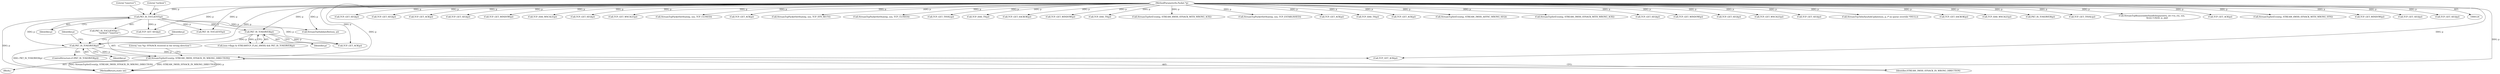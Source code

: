 digraph "0_suricata_843d0b7a10bb45627f94764a6c5d468a24143345_1@pointer" {
"1000612" [label="(Call,StreamTcpSetEvent(p, STREAM_3WHS_SYNACK_IN_WRONG_DIRECTION))"];
"1000609" [label="(Call,PKT_IS_TOSERVER(p))"];
"1000142" [label="(Call,PKT_IS_TOCLIENT(p))"];
"1000126" [label="(MethodParameterIn,Packet *p)"];
"1000260" [label="(Call,PKT_IS_TOSERVER(p))"];
"1000145" [label="(Literal,\"toserver\")"];
"1000889" [label="(Call,TCP_GET_SEQ(p))"];
"1000697" [label="(Call,TCP_GET_SEQ(p))"];
"1000903" [label="(Call,TCP_GET_SEQ(p))"];
"1000625" [label="(Identifier,p)"];
"1001128" [label="(MethodReturn,static int)"];
"1000640" [label="(Call,TCP_GET_ACK(p))"];
"1001022" [label="(Call,TCP_GET_SEQ(p))"];
"1000616" [label="(Literal,\"ssn %p: SYN/ACK received in the wrong direction\")"];
"1000368" [label="(Call,TCP_GET_WINDOW(p))"];
"1000142" [label="(Call,PKT_IS_TOCLIENT(p))"];
"1000493" [label="(Call,TCP_HAS_WSCALE(p))"];
"1000939" [label="(Call,TCP_GET_SEQ(p))"];
"1000609" [label="(Call,PKT_IS_TOSERVER(p))"];
"1000798" [label="(Call,TCP_GET_WSCALE(p))"];
"1000220" [label="(Call,StreamTcpPacketSetState(p, ssn, TCP_CLOSED))"];
"1000965" [label="(Call,TCP_GET_ACK(p))"];
"1000324" [label="(Call,StreamTcpPacketSetState(p, ssn, TCP_SYN_RECV))"];
"1000261" [label="(Identifier,p)"];
"1000144" [label="(Literal,\"toclient\")"];
"1000202" [label="(Call,StreamTcpPacketSetState(p, ssn, TCP_CLOSED))"];
"1000396" [label="(Call,TCP_GET_TSVAL(p))"];
"1001048" [label="(Call,TCP_HAS_TS(p))"];
"1000624" [label="(Call,TCP_GET_ACK(p))"];
"1000816" [label="(Call,TCP_GET_SACKOK(p))"];
"1000179" [label="(Call,TCP_GET_WINDOW(p))"];
"1000380" [label="(Call,TCP_HAS_TS(p))"];
"1000126" [label="(MethodParameterIn,Packet *p)"];
"1000680" [label="(Call,PKT_IS_TOCLIENT(p))"];
"1000279" [label="(Call,StreamTcpSetEvent(p, STREAM_4WHS_SYNACK_WITH_WRONG_ACK))"];
"1000918" [label="(Call,StreamTcpPacketSetState(p, ssn, TCP_ESTABLISHED))"];
"1000285" [label="(Call,TCP_GET_ACK(p))"];
"1000723" [label="(Call,TCP_HAS_TS(p))"];
"1000608" [label="(ControlStructure,if (PKT_IS_TOSERVER(p)))"];
"1000254" [label="(Call,(ssn->flags & STREAMTCP_FLAG_4WHS) && PKT_IS_TOSERVER(p))"];
"1000183" [label="(Call,TCP_GET_ACK(p))"];
"1000897" [label="(Call,StreamTcpSetEvent(p, STREAM_3WHS_ASYNC_WRONG_SEQ))"];
"1000634" [label="(Call,StreamTcpSetEvent(p, STREAM_3WHS_SYNACK_WITH_WRONG_ACK))"];
"1000170" [label="(Call,TCP_GET_SEQ(p))"];
"1000781" [label="(Call,TCP_GET_WINDOW(p))"];
"1001016" [label="(Call,TCP_GET_SEQ(p))"];
"1000143" [label="(Identifier,p)"];
"1000502" [label="(Call,TCP_GET_WSCALE(p))"];
"1000314" [label="(Call,TCP_GET_SEQ(p))"];
"1000269" [label="(Call,TCP_GET_ACK(p))"];
"1000612" [label="(Call,StreamTcpSetEvent(p, STREAM_3WHS_SYNACK_IN_WRONG_DIRECTION))"];
"1000610" [label="(Identifier,p)"];
"1000157" [label="(Call,StreamTcpValidateRst(ssn, p))"];
"1000652" [label="(Call,StreamTcp3whsSynAckUpdate(ssn, p, /* no queue override */NULL))"];
"1000521" [label="(Call,TCP_GET_SACKOK(p))"];
"1000613" [label="(Identifier,p)"];
"1000784" [label="(Call,TCP_HAS_WSCALE(p))"];
"1000164" [label="(Call,PKT_IS_TOSERVER(p))"];
"1000141" [label="(Call,PKT_IS_TOCLIENT(p) ?\n               \"toclient\":\"toserver\")"];
"1000732" [label="(Call,TCP_GET_TSVAL(p))"];
"1001109" [label="(Call,StreamTcpReassembleHandleSegment(tv, stt->ra_ctx, ssn,\n                &ssn->client, p, pq))"];
"1000611" [label="(Block,)"];
"1000260" [label="(Call,PKT_IS_TOSERVER(p))"];
"1000471" [label="(Call,TCP_GET_ACK(p))"];
"1000308" [label="(Call,StreamTcpSetEvent(p, STREAM_4WHS_SYNACK_WITH_WRONG_SYN))"];
"1000931" [label="(Call,TCP_GET_WINDOW(p))"];
"1000337" [label="(Call,TCP_GET_SEQ(p))"];
"1000614" [label="(Identifier,STREAM_3WHS_SYNACK_IN_WRONG_DIRECTION)"];
"1000300" [label="(Call,TCP_GET_SEQ(p))"];
"1000612" -> "1000611"  [label="AST: "];
"1000612" -> "1000614"  [label="CFG: "];
"1000613" -> "1000612"  [label="AST: "];
"1000614" -> "1000612"  [label="AST: "];
"1000616" -> "1000612"  [label="CFG: "];
"1000612" -> "1001128"  [label="DDG: STREAM_3WHS_SYNACK_IN_WRONG_DIRECTION"];
"1000612" -> "1001128"  [label="DDG: p"];
"1000612" -> "1001128"  [label="DDG: StreamTcpSetEvent(p, STREAM_3WHS_SYNACK_IN_WRONG_DIRECTION)"];
"1000609" -> "1000612"  [label="DDG: p"];
"1000126" -> "1000612"  [label="DDG: p"];
"1000609" -> "1000608"  [label="AST: "];
"1000609" -> "1000610"  [label="CFG: "];
"1000610" -> "1000609"  [label="AST: "];
"1000613" -> "1000609"  [label="CFG: "];
"1000625" -> "1000609"  [label="CFG: "];
"1000609" -> "1001128"  [label="DDG: PKT_IS_TOSERVER(p)"];
"1000142" -> "1000609"  [label="DDG: p"];
"1000260" -> "1000609"  [label="DDG: p"];
"1000126" -> "1000609"  [label="DDG: p"];
"1000609" -> "1000624"  [label="DDG: p"];
"1000142" -> "1000141"  [label="AST: "];
"1000142" -> "1000143"  [label="CFG: "];
"1000143" -> "1000142"  [label="AST: "];
"1000144" -> "1000142"  [label="CFG: "];
"1000145" -> "1000142"  [label="CFG: "];
"1000142" -> "1001128"  [label="DDG: p"];
"1000126" -> "1000142"  [label="DDG: p"];
"1000142" -> "1000157"  [label="DDG: p"];
"1000142" -> "1000260"  [label="DDG: p"];
"1000142" -> "1000269"  [label="DDG: p"];
"1000142" -> "1000680"  [label="DDG: p"];
"1000142" -> "1000889"  [label="DDG: p"];
"1000126" -> "1000124"  [label="AST: "];
"1000126" -> "1001128"  [label="DDG: p"];
"1000126" -> "1000157"  [label="DDG: p"];
"1000126" -> "1000164"  [label="DDG: p"];
"1000126" -> "1000170"  [label="DDG: p"];
"1000126" -> "1000179"  [label="DDG: p"];
"1000126" -> "1000183"  [label="DDG: p"];
"1000126" -> "1000202"  [label="DDG: p"];
"1000126" -> "1000220"  [label="DDG: p"];
"1000126" -> "1000260"  [label="DDG: p"];
"1000126" -> "1000269"  [label="DDG: p"];
"1000126" -> "1000279"  [label="DDG: p"];
"1000126" -> "1000285"  [label="DDG: p"];
"1000126" -> "1000300"  [label="DDG: p"];
"1000126" -> "1000308"  [label="DDG: p"];
"1000126" -> "1000314"  [label="DDG: p"];
"1000126" -> "1000324"  [label="DDG: p"];
"1000126" -> "1000337"  [label="DDG: p"];
"1000126" -> "1000368"  [label="DDG: p"];
"1000126" -> "1000380"  [label="DDG: p"];
"1000126" -> "1000396"  [label="DDG: p"];
"1000126" -> "1000471"  [label="DDG: p"];
"1000126" -> "1000493"  [label="DDG: p"];
"1000126" -> "1000502"  [label="DDG: p"];
"1000126" -> "1000521"  [label="DDG: p"];
"1000126" -> "1000624"  [label="DDG: p"];
"1000126" -> "1000634"  [label="DDG: p"];
"1000126" -> "1000640"  [label="DDG: p"];
"1000126" -> "1000652"  [label="DDG: p"];
"1000126" -> "1000680"  [label="DDG: p"];
"1000126" -> "1000697"  [label="DDG: p"];
"1000126" -> "1000723"  [label="DDG: p"];
"1000126" -> "1000732"  [label="DDG: p"];
"1000126" -> "1000781"  [label="DDG: p"];
"1000126" -> "1000784"  [label="DDG: p"];
"1000126" -> "1000798"  [label="DDG: p"];
"1000126" -> "1000816"  [label="DDG: p"];
"1000126" -> "1000889"  [label="DDG: p"];
"1000126" -> "1000897"  [label="DDG: p"];
"1000126" -> "1000903"  [label="DDG: p"];
"1000126" -> "1000918"  [label="DDG: p"];
"1000126" -> "1000931"  [label="DDG: p"];
"1000126" -> "1000939"  [label="DDG: p"];
"1000126" -> "1000965"  [label="DDG: p"];
"1000126" -> "1001016"  [label="DDG: p"];
"1000126" -> "1001022"  [label="DDG: p"];
"1000126" -> "1001048"  [label="DDG: p"];
"1000126" -> "1001109"  [label="DDG: p"];
"1000260" -> "1000254"  [label="AST: "];
"1000260" -> "1000261"  [label="CFG: "];
"1000261" -> "1000260"  [label="AST: "];
"1000254" -> "1000260"  [label="CFG: "];
"1000260" -> "1000254"  [label="DDG: p"];
"1000260" -> "1000269"  [label="DDG: p"];
}
